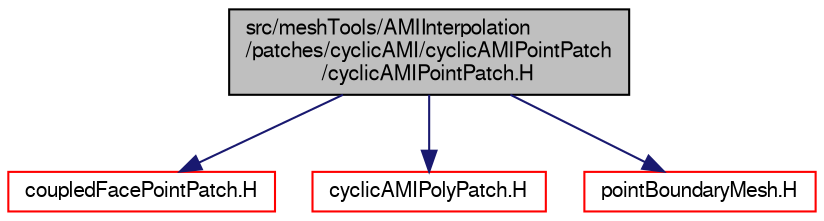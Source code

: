 digraph "src/meshTools/AMIInterpolation/patches/cyclicAMI/cyclicAMIPointPatch/cyclicAMIPointPatch.H"
{
  bgcolor="transparent";
  edge [fontname="FreeSans",fontsize="10",labelfontname="FreeSans",labelfontsize="10"];
  node [fontname="FreeSans",fontsize="10",shape=record];
  Node0 [label="src/meshTools/AMIInterpolation\l/patches/cyclicAMI/cyclicAMIPointPatch\l/cyclicAMIPointPatch.H",height=0.2,width=0.4,color="black", fillcolor="grey75", style="filled", fontcolor="black"];
  Node0 -> Node1 [color="midnightblue",fontsize="10",style="solid",fontname="FreeSans"];
  Node1 [label="coupledFacePointPatch.H",height=0.2,width=0.4,color="red",URL="$a11492.html"];
  Node0 -> Node161 [color="midnightblue",fontsize="10",style="solid",fontname="FreeSans"];
  Node161 [label="cyclicAMIPolyPatch.H",height=0.2,width=0.4,color="red",URL="$a07403.html"];
  Node0 -> Node212 [color="midnightblue",fontsize="10",style="solid",fontname="FreeSans"];
  Node212 [label="pointBoundaryMesh.H",height=0.2,width=0.4,color="red",URL="$a11393.html"];
}

